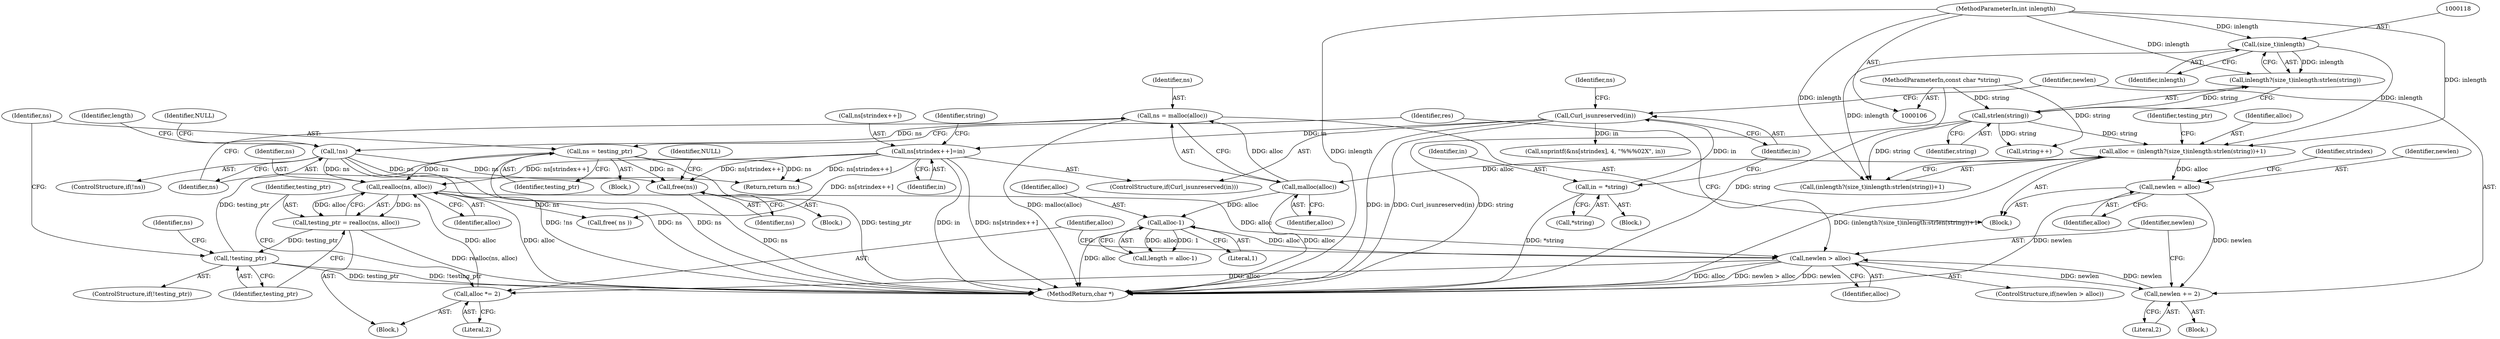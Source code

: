 digraph "0_curl_75ca568fa1c19de4c5358fed246686de8467c238@API" {
"1000211" [label="(Call,free(ns))"];
"1000198" [label="(Call,ns = testing_ptr)"];
"1000189" [label="(Call,!testing_ptr)"];
"1000183" [label="(Call,testing_ptr = realloc(ns, alloc))"];
"1000185" [label="(Call,realloc(ns, alloc))"];
"1000144" [label="(Call,!ns)"];
"1000139" [label="(Call,ns = malloc(alloc))"];
"1000141" [label="(Call,malloc(alloc))"];
"1000112" [label="(Call,alloc = (inlength?(size_t)inlength:strlen(string))+1)"];
"1000109" [label="(MethodParameterIn,int inlength)"];
"1000117" [label="(Call,(size_t)inlength)"];
"1000120" [label="(Call,strlen(string))"];
"1000108" [label="(MethodParameterIn,const char *string)"];
"1000164" [label="(Call,ns[strindex++]=in)"];
"1000162" [label="(Call,Curl_isunreserved(in))"];
"1000157" [label="(Call,in = *string)"];
"1000180" [label="(Call,alloc *= 2)"];
"1000176" [label="(Call,newlen > alloc)"];
"1000172" [label="(Call,newlen += 2)"];
"1000130" [label="(Call,newlen = alloc)"];
"1000150" [label="(Call,alloc-1)"];
"1000227" [label="(Identifier,string)"];
"1000173" [label="(Identifier,newlen)"];
"1000143" [label="(ControlStructure,if(!ns))"];
"1000190" [label="(Identifier,testing_ptr)"];
"1000161" [label="(ControlStructure,if(Curl_isunreserved(in)))"];
"1000174" [label="(Literal,2)"];
"1000177" [label="(Identifier,newlen)"];
"1000151" [label="(Identifier,alloc)"];
"1000192" [label="(Call,free( ns ))"];
"1000226" [label="(Call,string++)"];
"1000156" [label="(Block,)"];
"1000114" [label="(Call,(inlength?(size_t)inlength:strlen(string))+1)"];
"1000150" [label="(Call,alloc-1)"];
"1000141" [label="(Call,malloc(alloc))"];
"1000200" [label="(Identifier,testing_ptr)"];
"1000186" [label="(Identifier,ns)"];
"1000184" [label="(Identifier,testing_ptr)"];
"1000210" [label="(Block,)"];
"1000152" [label="(Literal,1)"];
"1000166" [label="(Identifier,ns)"];
"1000115" [label="(Call,inlength?(size_t)inlength:strlen(string))"];
"1000212" [label="(Identifier,ns)"];
"1000164" [label="(Call,ns[strindex++]=in)"];
"1000119" [label="(Identifier,inlength)"];
"1000182" [label="(Literal,2)"];
"1000159" [label="(Call,*string)"];
"1000198" [label="(Call,ns = testing_ptr)"];
"1000140" [label="(Identifier,ns)"];
"1000142" [label="(Identifier,alloc)"];
"1000110" [label="(Block,)"];
"1000120" [label="(Call,strlen(string))"];
"1000187" [label="(Identifier,alloc)"];
"1000162" [label="(Call,Curl_isunreserved(in))"];
"1000211" [label="(Call,free(ns))"];
"1000145" [label="(Identifier,ns)"];
"1000171" [label="(Block,)"];
"1000214" [label="(Identifier,NULL)"];
"1000157" [label="(Call,in = *string)"];
"1000183" [label="(Call,testing_ptr = realloc(ns, alloc))"];
"1000197" [label="(Block,)"];
"1000126" [label="(Identifier,testing_ptr)"];
"1000144" [label="(Call,!ns)"];
"1000130" [label="(Call,newlen = alloc)"];
"1000108" [label="(MethodParameterIn,const char *string)"];
"1000178" [label="(Identifier,alloc)"];
"1000117" [label="(Call,(size_t)inlength)"];
"1000189" [label="(Call,!testing_ptr)"];
"1000176" [label="(Call,newlen > alloc)"];
"1000233" [label="(Return,return ns;)"];
"1000135" [label="(Identifier,strindex)"];
"1000112" [label="(Call,alloc = (inlength?(size_t)inlength:strlen(string))+1)"];
"1000121" [label="(Identifier,string)"];
"1000235" [label="(MethodReturn,char *)"];
"1000139" [label="(Call,ns = malloc(alloc))"];
"1000215" [label="(Call,snprintf(&ns[strindex], 4, \"%%%02X\", in))"];
"1000158" [label="(Identifier,in)"];
"1000175" [label="(ControlStructure,if(newlen > alloc))"];
"1000148" [label="(Call,length = alloc-1)"];
"1000180" [label="(Call,alloc *= 2)"];
"1000149" [label="(Identifier,length)"];
"1000113" [label="(Identifier,alloc)"];
"1000163" [label="(Identifier,in)"];
"1000109" [label="(MethodParameterIn,int inlength)"];
"1000132" [label="(Identifier,alloc)"];
"1000188" [label="(ControlStructure,if(!testing_ptr))"];
"1000172" [label="(Call,newlen += 2)"];
"1000147" [label="(Identifier,NULL)"];
"1000179" [label="(Block,)"];
"1000202" [label="(Identifier,res)"];
"1000193" [label="(Identifier,ns)"];
"1000181" [label="(Identifier,alloc)"];
"1000131" [label="(Identifier,newlen)"];
"1000185" [label="(Call,realloc(ns, alloc))"];
"1000199" [label="(Identifier,ns)"];
"1000169" [label="(Identifier,in)"];
"1000165" [label="(Call,ns[strindex++])"];
"1000211" -> "1000210"  [label="AST: "];
"1000211" -> "1000212"  [label="CFG: "];
"1000212" -> "1000211"  [label="AST: "];
"1000214" -> "1000211"  [label="CFG: "];
"1000211" -> "1000235"  [label="DDG: ns"];
"1000198" -> "1000211"  [label="DDG: ns"];
"1000144" -> "1000211"  [label="DDG: ns"];
"1000164" -> "1000211"  [label="DDG: ns[strindex++]"];
"1000198" -> "1000197"  [label="AST: "];
"1000198" -> "1000200"  [label="CFG: "];
"1000199" -> "1000198"  [label="AST: "];
"1000200" -> "1000198"  [label="AST: "];
"1000202" -> "1000198"  [label="CFG: "];
"1000198" -> "1000235"  [label="DDG: ns"];
"1000198" -> "1000235"  [label="DDG: testing_ptr"];
"1000198" -> "1000185"  [label="DDG: ns"];
"1000189" -> "1000198"  [label="DDG: testing_ptr"];
"1000198" -> "1000233"  [label="DDG: ns"];
"1000189" -> "1000188"  [label="AST: "];
"1000189" -> "1000190"  [label="CFG: "];
"1000190" -> "1000189"  [label="AST: "];
"1000193" -> "1000189"  [label="CFG: "];
"1000199" -> "1000189"  [label="CFG: "];
"1000189" -> "1000235"  [label="DDG: testing_ptr"];
"1000189" -> "1000235"  [label="DDG: !testing_ptr"];
"1000183" -> "1000189"  [label="DDG: testing_ptr"];
"1000183" -> "1000179"  [label="AST: "];
"1000183" -> "1000185"  [label="CFG: "];
"1000184" -> "1000183"  [label="AST: "];
"1000185" -> "1000183"  [label="AST: "];
"1000190" -> "1000183"  [label="CFG: "];
"1000183" -> "1000235"  [label="DDG: realloc(ns, alloc)"];
"1000185" -> "1000183"  [label="DDG: ns"];
"1000185" -> "1000183"  [label="DDG: alloc"];
"1000185" -> "1000187"  [label="CFG: "];
"1000186" -> "1000185"  [label="AST: "];
"1000187" -> "1000185"  [label="AST: "];
"1000185" -> "1000235"  [label="DDG: alloc"];
"1000185" -> "1000176"  [label="DDG: alloc"];
"1000144" -> "1000185"  [label="DDG: ns"];
"1000164" -> "1000185"  [label="DDG: ns[strindex++]"];
"1000180" -> "1000185"  [label="DDG: alloc"];
"1000185" -> "1000192"  [label="DDG: ns"];
"1000144" -> "1000143"  [label="AST: "];
"1000144" -> "1000145"  [label="CFG: "];
"1000145" -> "1000144"  [label="AST: "];
"1000147" -> "1000144"  [label="CFG: "];
"1000149" -> "1000144"  [label="CFG: "];
"1000144" -> "1000235"  [label="DDG: ns"];
"1000144" -> "1000235"  [label="DDG: !ns"];
"1000139" -> "1000144"  [label="DDG: ns"];
"1000144" -> "1000233"  [label="DDG: ns"];
"1000139" -> "1000110"  [label="AST: "];
"1000139" -> "1000141"  [label="CFG: "];
"1000140" -> "1000139"  [label="AST: "];
"1000141" -> "1000139"  [label="AST: "];
"1000145" -> "1000139"  [label="CFG: "];
"1000139" -> "1000235"  [label="DDG: malloc(alloc)"];
"1000141" -> "1000139"  [label="DDG: alloc"];
"1000141" -> "1000142"  [label="CFG: "];
"1000142" -> "1000141"  [label="AST: "];
"1000141" -> "1000235"  [label="DDG: alloc"];
"1000112" -> "1000141"  [label="DDG: alloc"];
"1000141" -> "1000150"  [label="DDG: alloc"];
"1000112" -> "1000110"  [label="AST: "];
"1000112" -> "1000114"  [label="CFG: "];
"1000113" -> "1000112"  [label="AST: "];
"1000114" -> "1000112"  [label="AST: "];
"1000126" -> "1000112"  [label="CFG: "];
"1000112" -> "1000235"  [label="DDG: (inlength?(size_t)inlength:strlen(string))+1"];
"1000109" -> "1000112"  [label="DDG: inlength"];
"1000117" -> "1000112"  [label="DDG: inlength"];
"1000120" -> "1000112"  [label="DDG: string"];
"1000112" -> "1000130"  [label="DDG: alloc"];
"1000109" -> "1000106"  [label="AST: "];
"1000109" -> "1000235"  [label="DDG: inlength"];
"1000109" -> "1000114"  [label="DDG: inlength"];
"1000109" -> "1000115"  [label="DDG: inlength"];
"1000109" -> "1000117"  [label="DDG: inlength"];
"1000117" -> "1000115"  [label="AST: "];
"1000117" -> "1000119"  [label="CFG: "];
"1000118" -> "1000117"  [label="AST: "];
"1000119" -> "1000117"  [label="AST: "];
"1000115" -> "1000117"  [label="CFG: "];
"1000117" -> "1000114"  [label="DDG: inlength"];
"1000117" -> "1000115"  [label="DDG: inlength"];
"1000120" -> "1000115"  [label="AST: "];
"1000120" -> "1000121"  [label="CFG: "];
"1000121" -> "1000120"  [label="AST: "];
"1000115" -> "1000120"  [label="CFG: "];
"1000120" -> "1000235"  [label="DDG: string"];
"1000120" -> "1000114"  [label="DDG: string"];
"1000120" -> "1000115"  [label="DDG: string"];
"1000108" -> "1000120"  [label="DDG: string"];
"1000120" -> "1000226"  [label="DDG: string"];
"1000108" -> "1000106"  [label="AST: "];
"1000108" -> "1000235"  [label="DDG: string"];
"1000108" -> "1000226"  [label="DDG: string"];
"1000164" -> "1000161"  [label="AST: "];
"1000164" -> "1000169"  [label="CFG: "];
"1000165" -> "1000164"  [label="AST: "];
"1000169" -> "1000164"  [label="AST: "];
"1000227" -> "1000164"  [label="CFG: "];
"1000164" -> "1000235"  [label="DDG: in"];
"1000164" -> "1000235"  [label="DDG: ns[strindex++]"];
"1000162" -> "1000164"  [label="DDG: in"];
"1000164" -> "1000192"  [label="DDG: ns[strindex++]"];
"1000164" -> "1000233"  [label="DDG: ns[strindex++]"];
"1000162" -> "1000161"  [label="AST: "];
"1000162" -> "1000163"  [label="CFG: "];
"1000163" -> "1000162"  [label="AST: "];
"1000166" -> "1000162"  [label="CFG: "];
"1000173" -> "1000162"  [label="CFG: "];
"1000162" -> "1000235"  [label="DDG: in"];
"1000162" -> "1000235"  [label="DDG: Curl_isunreserved(in)"];
"1000157" -> "1000162"  [label="DDG: in"];
"1000162" -> "1000215"  [label="DDG: in"];
"1000157" -> "1000156"  [label="AST: "];
"1000157" -> "1000159"  [label="CFG: "];
"1000158" -> "1000157"  [label="AST: "];
"1000159" -> "1000157"  [label="AST: "];
"1000163" -> "1000157"  [label="CFG: "];
"1000157" -> "1000235"  [label="DDG: *string"];
"1000180" -> "1000179"  [label="AST: "];
"1000180" -> "1000182"  [label="CFG: "];
"1000181" -> "1000180"  [label="AST: "];
"1000182" -> "1000180"  [label="AST: "];
"1000184" -> "1000180"  [label="CFG: "];
"1000176" -> "1000180"  [label="DDG: alloc"];
"1000176" -> "1000175"  [label="AST: "];
"1000176" -> "1000178"  [label="CFG: "];
"1000177" -> "1000176"  [label="AST: "];
"1000178" -> "1000176"  [label="AST: "];
"1000181" -> "1000176"  [label="CFG: "];
"1000202" -> "1000176"  [label="CFG: "];
"1000176" -> "1000235"  [label="DDG: alloc"];
"1000176" -> "1000235"  [label="DDG: newlen > alloc"];
"1000176" -> "1000235"  [label="DDG: newlen"];
"1000176" -> "1000172"  [label="DDG: newlen"];
"1000172" -> "1000176"  [label="DDG: newlen"];
"1000150" -> "1000176"  [label="DDG: alloc"];
"1000172" -> "1000171"  [label="AST: "];
"1000172" -> "1000174"  [label="CFG: "];
"1000173" -> "1000172"  [label="AST: "];
"1000174" -> "1000172"  [label="AST: "];
"1000177" -> "1000172"  [label="CFG: "];
"1000130" -> "1000172"  [label="DDG: newlen"];
"1000130" -> "1000110"  [label="AST: "];
"1000130" -> "1000132"  [label="CFG: "];
"1000131" -> "1000130"  [label="AST: "];
"1000132" -> "1000130"  [label="AST: "];
"1000135" -> "1000130"  [label="CFG: "];
"1000130" -> "1000235"  [label="DDG: newlen"];
"1000150" -> "1000148"  [label="AST: "];
"1000150" -> "1000152"  [label="CFG: "];
"1000151" -> "1000150"  [label="AST: "];
"1000152" -> "1000150"  [label="AST: "];
"1000148" -> "1000150"  [label="CFG: "];
"1000150" -> "1000235"  [label="DDG: alloc"];
"1000150" -> "1000148"  [label="DDG: alloc"];
"1000150" -> "1000148"  [label="DDG: 1"];
}
